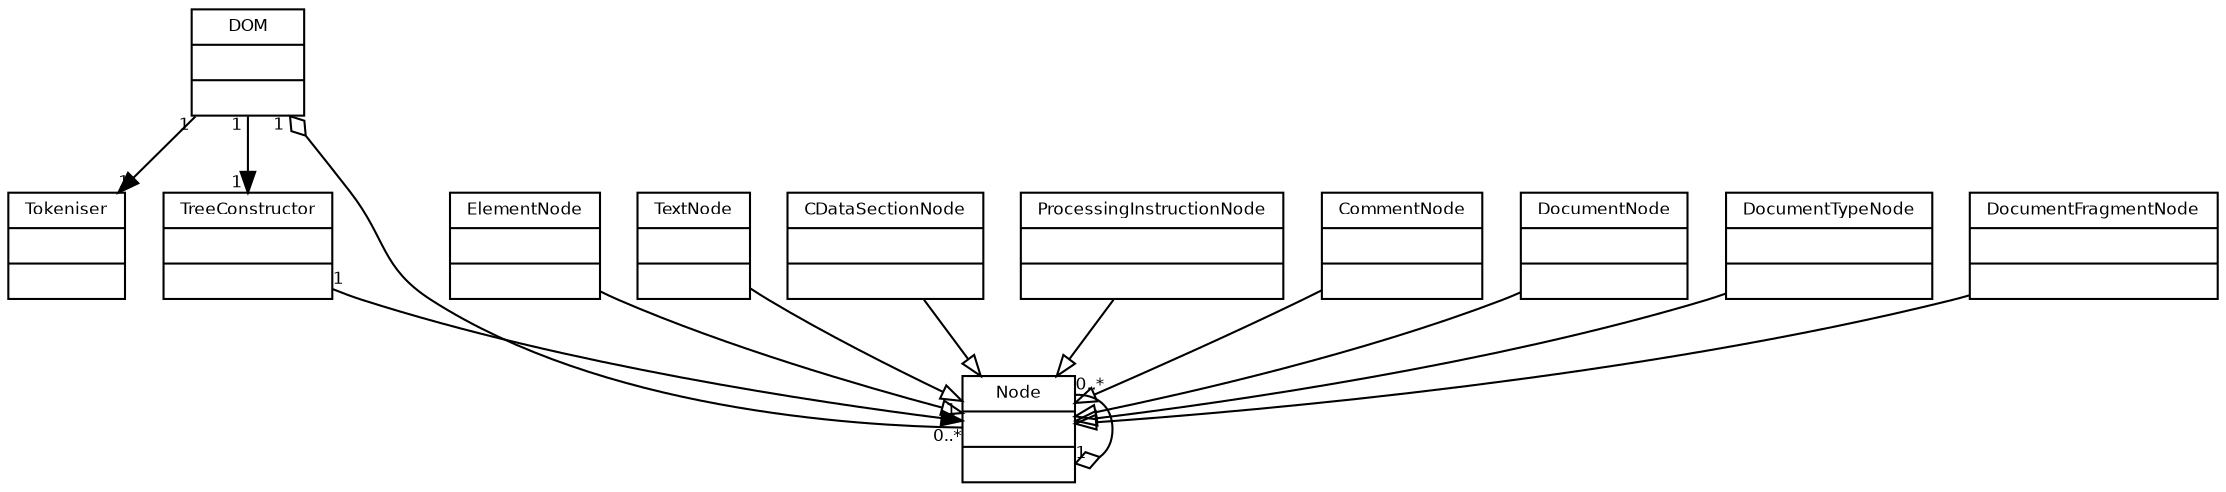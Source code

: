 digraph g {
    fontname = "Bitstream Vera Sans"
    fontsize = 8

   node [
        fontname = "Bitstream Vera Sans"
        fontsize = 8
        shape = "record"
    ]

    edge [
        fontname = "Bitstream Vera Sans"
        fontsize = 8
    ]

    Tokeniser [
        label = "{Tokeniser|\l|\l}"
    ]
    
    TreeConstructor [
        label = "{TreeConstructor|\l|\l}"
    ]

    DOM [
        label = "{DOM|\l|\l}"
    ]
    
    Entry [
        label = "{Node|\l|\l}"
    ]
    
    ElementNode [
        label = "{ElementNode|\l|\l}"
    ]
    
    TextNode [
        label = "{TextNode|\l|\l}"
    ]
    
    CDataSectionNode [
        label = "{CDataSectionNode|\l|\l}"
    ]
    
    ProcessingInstructionNode [
        label = "{ProcessingInstructionNode|\l|\l}"
    ]
    
    CommentNode [
        label = "{CommentNode|\l|\l}"
    ]
    
    DocumentNode [
        label = "{DocumentNode|\l|\l}"
    ]
    
    DocumentTypeNode [
        label = "{DocumentTypeNode|\l|\l}"
    ]
    
    DocumentFragmentNode [
        label = "{DocumentFragmentNode|\l|\l}"
    ]
    
    edge [
        arrowhead = "empty"
    ]
    
    ElementNode -> Entry
    TextNode -> Entry
    CDataSectionNode -> Entry
    ProcessingInstructionNode -> Entry
    CommentNode -> Entry
    DocumentNode -> Entry
    DocumentTypeNode -> Entry
    DocumentFragmentNode -> Entry
    
    edge [
        arrowhead = "ediamond"
        
        headlabel = "1 "
        taillabel = "0..*"
    ]
    
    Entry -> DOM
    Entry -> Entry
    
    edge [
        arrowhead = "normal"
        
        headlabel = "1 "
        taillabel = "1 "
    ]
    
    DOM -> Tokeniser
    DOM -> TreeConstructor
    TreeConstructor -> Entry
}
